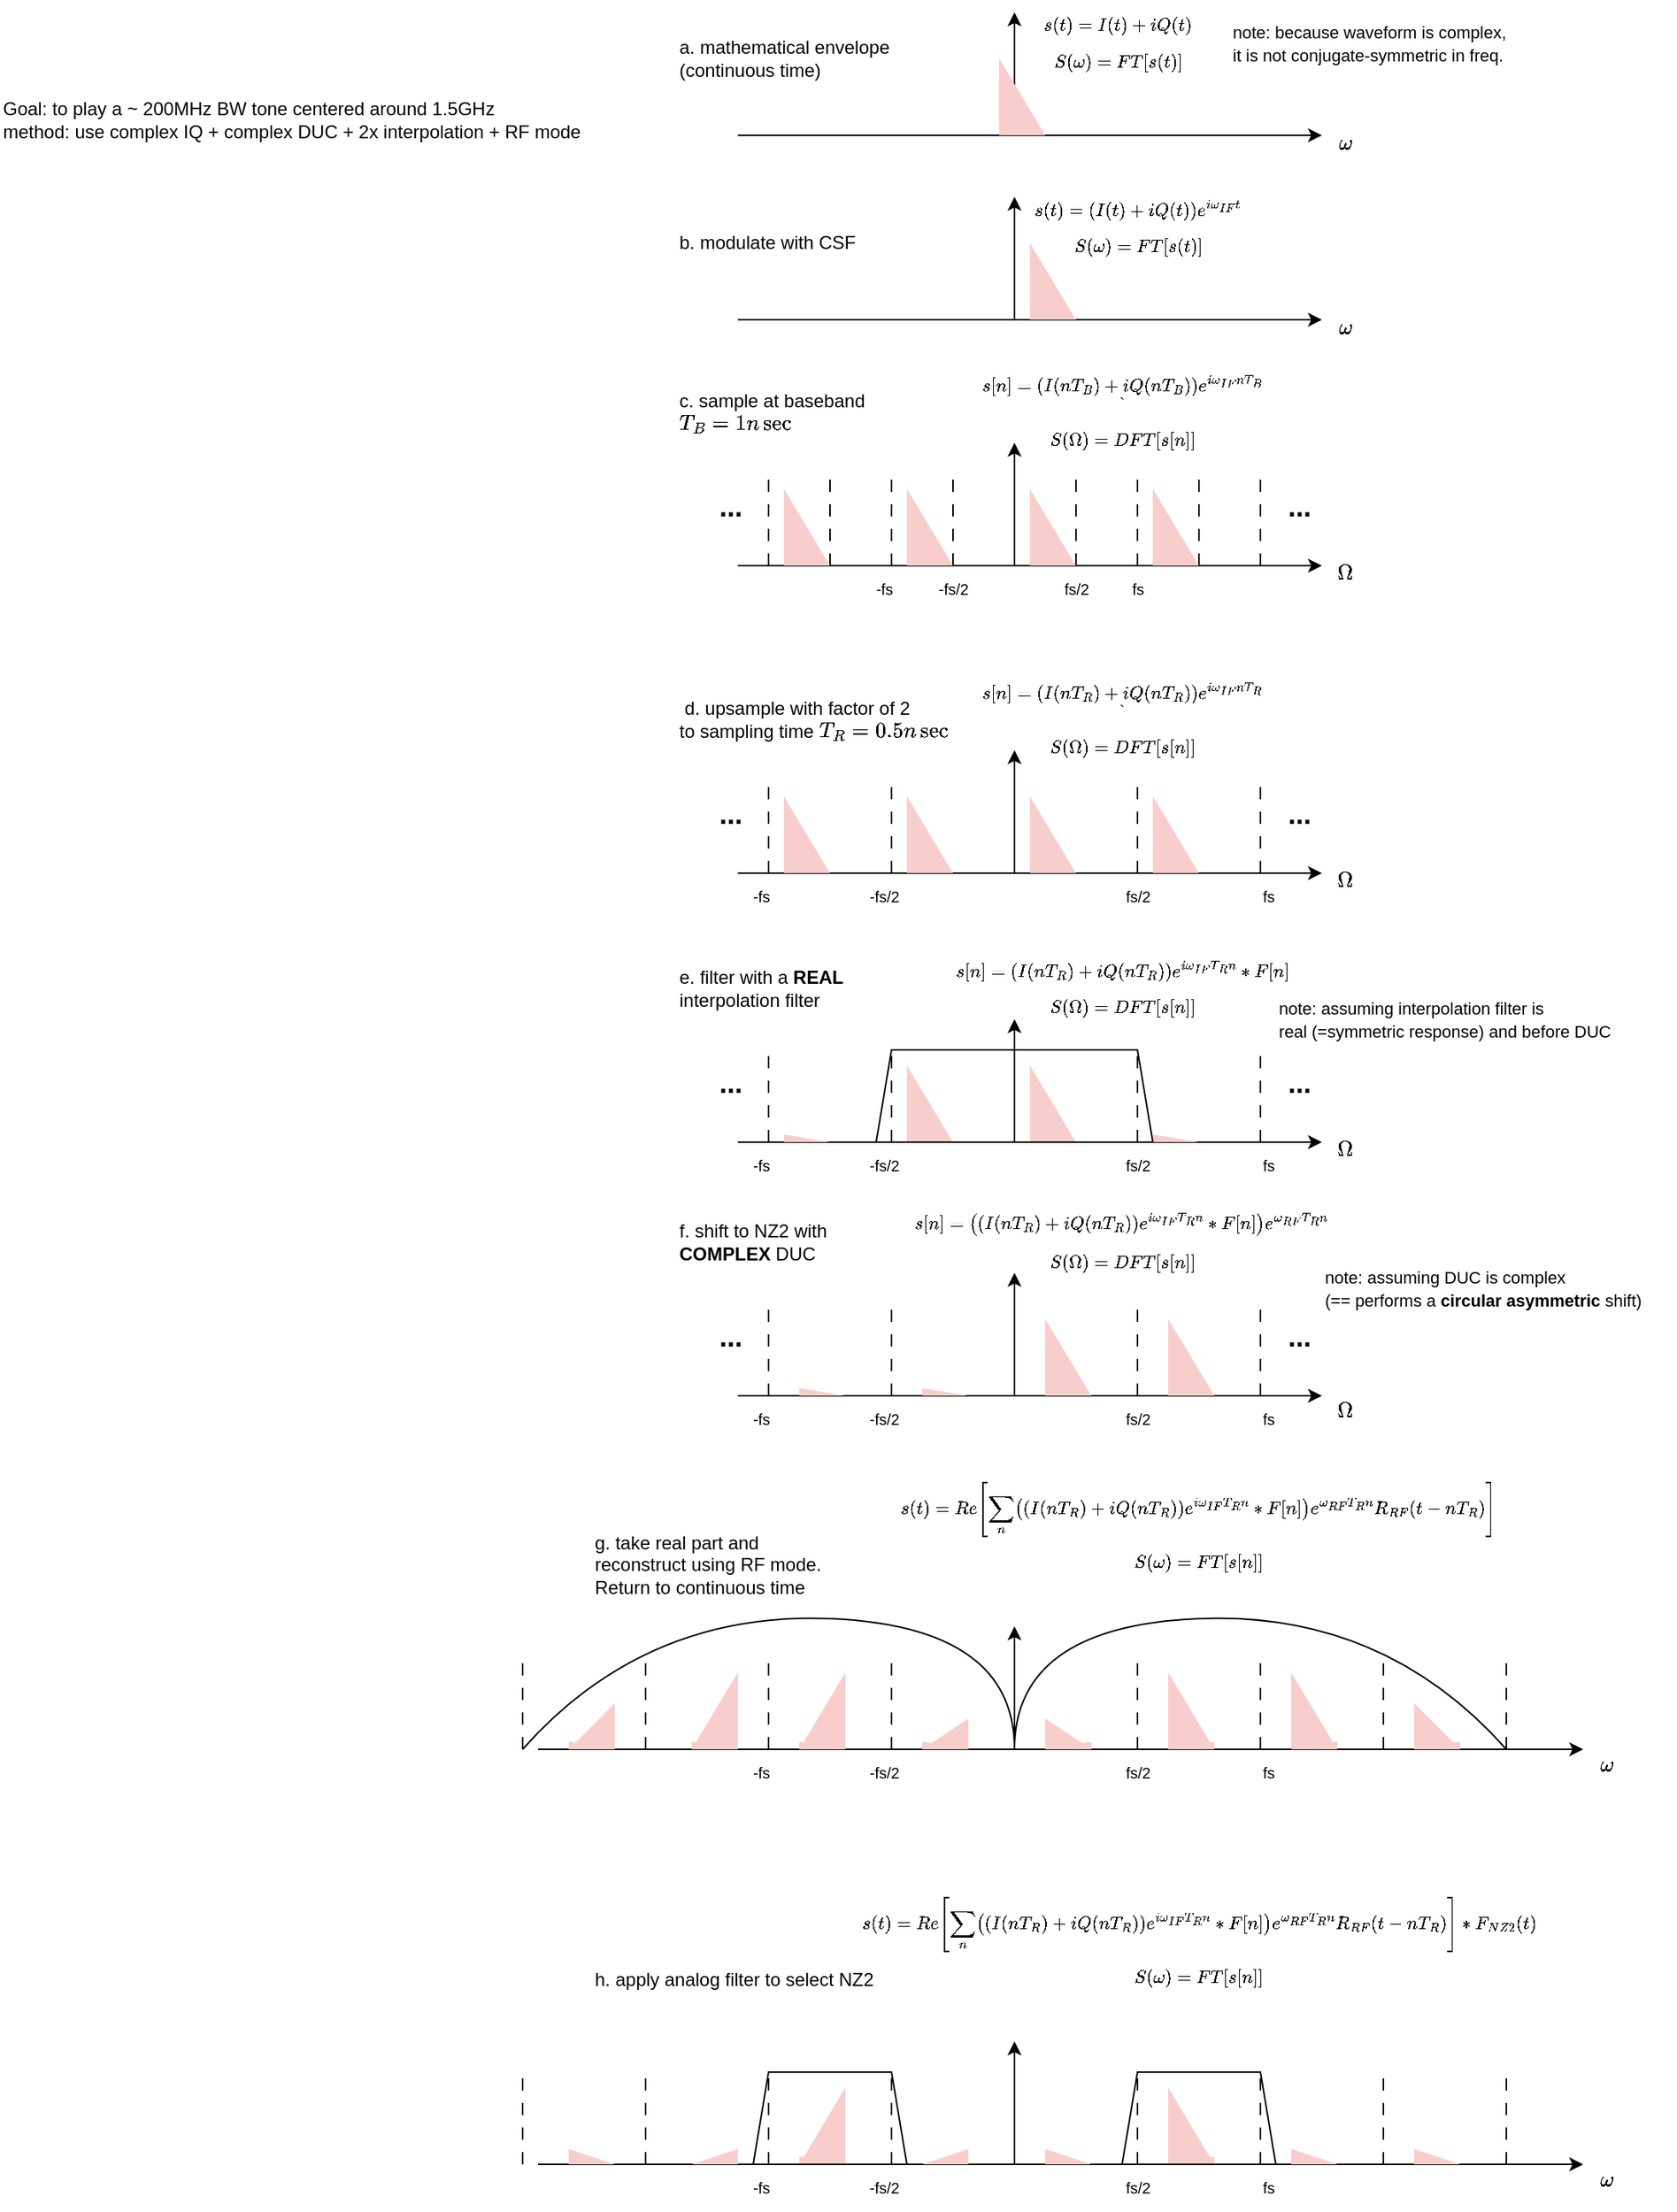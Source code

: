 <mxfile version="24.0.7" type="github">
  <diagram name="Page-1" id="3EDu0ph7gnK6FWtlWWhK">
    <mxGraphModel dx="2868" dy="1294" grid="1" gridSize="10" guides="1" tooltips="1" connect="1" arrows="1" fold="1" page="1" pageScale="1" pageWidth="1169" pageHeight="1654" math="1" shadow="0">
      <root>
        <mxCell id="0" />
        <mxCell id="1" parent="0" />
        <mxCell id="BkP3ZMJu4RFStQbcXFvb-1" value="" style="endArrow=classic;html=1;rounded=0;" edge="1" parent="1">
          <mxGeometry width="50" height="50" relative="1" as="geometry">
            <mxPoint x="710" y="370" as="sourcePoint" />
            <mxPoint x="710" y="290" as="targetPoint" />
          </mxGeometry>
        </mxCell>
        <mxCell id="BkP3ZMJu4RFStQbcXFvb-2" value="" style="endArrow=classic;html=1;rounded=0;" edge="1" parent="1">
          <mxGeometry width="50" height="50" relative="1" as="geometry">
            <mxPoint x="530" y="370" as="sourcePoint" />
            <mxPoint x="910" y="370" as="targetPoint" />
          </mxGeometry>
        </mxCell>
        <mxCell id="BkP3ZMJu4RFStQbcXFvb-3" value="" style="endArrow=none;html=1;rounded=0;dashed=1;dashPattern=8 8;" edge="1" parent="1">
          <mxGeometry width="50" height="50" relative="1" as="geometry">
            <mxPoint x="750" y="370" as="sourcePoint" />
            <mxPoint x="750" y="310" as="targetPoint" />
          </mxGeometry>
        </mxCell>
        <mxCell id="BkP3ZMJu4RFStQbcXFvb-4" value="" style="endArrow=none;html=1;rounded=0;dashed=1;dashPattern=8 8;" edge="1" parent="1">
          <mxGeometry width="50" height="50" relative="1" as="geometry">
            <mxPoint x="790" y="370" as="sourcePoint" />
            <mxPoint x="790" y="310" as="targetPoint" />
          </mxGeometry>
        </mxCell>
        <mxCell id="BkP3ZMJu4RFStQbcXFvb-5" value="" style="endArrow=none;html=1;rounded=0;dashed=1;dashPattern=8 8;" edge="1" parent="1">
          <mxGeometry width="50" height="50" relative="1" as="geometry">
            <mxPoint x="830" y="370" as="sourcePoint" />
            <mxPoint x="830" y="310" as="targetPoint" />
          </mxGeometry>
        </mxCell>
        <mxCell id="BkP3ZMJu4RFStQbcXFvb-8" value="" style="endArrow=none;html=1;rounded=0;dashed=1;dashPattern=8 8;" edge="1" parent="1">
          <mxGeometry width="50" height="50" relative="1" as="geometry">
            <mxPoint x="630" y="370" as="sourcePoint" />
            <mxPoint x="630" y="310" as="targetPoint" />
          </mxGeometry>
        </mxCell>
        <mxCell id="BkP3ZMJu4RFStQbcXFvb-9" value="" style="endArrow=none;html=1;rounded=0;dashed=1;dashPattern=8 8;" edge="1" parent="1">
          <mxGeometry width="50" height="50" relative="1" as="geometry">
            <mxPoint x="670" y="370" as="sourcePoint" />
            <mxPoint x="670" y="310" as="targetPoint" />
          </mxGeometry>
        </mxCell>
        <mxCell id="BkP3ZMJu4RFStQbcXFvb-14" value="" style="verticalLabelPosition=bottom;verticalAlign=top;html=1;shape=mxgraph.basic.orthogonal_triangle;fillColor=#f8cecc;strokeColor=none;" vertex="1" parent="1">
          <mxGeometry x="720" y="320" width="30" height="50" as="geometry" />
        </mxCell>
        <mxCell id="BkP3ZMJu4RFStQbcXFvb-16" value="&lt;font style=&quot;font-size: 10px;&quot;&gt;fs/2&lt;/font&gt;" style="text;html=1;align=center;verticalAlign=middle;resizable=0;points=[];autosize=1;strokeColor=none;fillColor=none;" vertex="1" parent="1">
          <mxGeometry x="730" y="370" width="40" height="30" as="geometry" />
        </mxCell>
        <mxCell id="BkP3ZMJu4RFStQbcXFvb-17" value="&lt;font style=&quot;font-size: 10px;&quot;&gt;fs&lt;/font&gt;" style="text;html=1;align=center;verticalAlign=middle;resizable=0;points=[];autosize=1;strokeColor=none;fillColor=none;" vertex="1" parent="1">
          <mxGeometry x="775" y="370" width="30" height="30" as="geometry" />
        </mxCell>
        <mxCell id="BkP3ZMJu4RFStQbcXFvb-18" value="&lt;font style=&quot;font-size: 10px;&quot;&gt;-fs/2&lt;/font&gt;" style="text;html=1;align=center;verticalAlign=middle;resizable=0;points=[];autosize=1;strokeColor=none;fillColor=none;" vertex="1" parent="1">
          <mxGeometry x="650" y="370" width="40" height="30" as="geometry" />
        </mxCell>
        <mxCell id="BkP3ZMJu4RFStQbcXFvb-19" value="&lt;font style=&quot;font-size: 10px;&quot;&gt;-fs&lt;/font&gt;" style="text;html=1;align=center;verticalAlign=middle;resizable=0;points=[];autosize=1;strokeColor=none;fillColor=none;" vertex="1" parent="1">
          <mxGeometry x="610" y="370" width="30" height="30" as="geometry" />
        </mxCell>
        <mxCell id="BkP3ZMJu4RFStQbcXFvb-20" value="`s(t)=I(t)+iQ(t)`&lt;div&gt;&lt;br&gt;&lt;/div&gt;&lt;div&gt;`S(\omega)=FT[s(t)]`&lt;/div&gt;" style="text;html=1;align=center;verticalAlign=middle;whiteSpace=wrap;rounded=0;fontSize=10;" vertex="1" parent="1">
          <mxGeometry x="730" y="20" width="95" height="20" as="geometry" />
        </mxCell>
        <mxCell id="BkP3ZMJu4RFStQbcXFvb-21" value="`s[n]=(I(nT_{B})+iQ(nT_{B}))e^{i\omega_{IF}nT_{B}}``&lt;div&gt;&lt;br&gt;&lt;div&gt;`S(\Omega)=DFT[s[n]]`&lt;/div&gt;&lt;/div&gt;" style="text;html=1;align=center;verticalAlign=middle;whiteSpace=wrap;rounded=0;fontSize=10;" vertex="1" parent="1">
          <mxGeometry x="720" y="260" width="120" height="20" as="geometry" />
        </mxCell>
        <mxCell id="BkP3ZMJu4RFStQbcXFvb-22" value="" style="endArrow=classic;html=1;rounded=0;" edge="1" parent="1">
          <mxGeometry width="50" height="50" relative="1" as="geometry">
            <mxPoint x="710" y="90" as="sourcePoint" />
            <mxPoint x="710" y="10" as="targetPoint" />
          </mxGeometry>
        </mxCell>
        <mxCell id="BkP3ZMJu4RFStQbcXFvb-23" value="" style="endArrow=classic;html=1;rounded=0;" edge="1" parent="1">
          <mxGeometry width="50" height="50" relative="1" as="geometry">
            <mxPoint x="530" y="90" as="sourcePoint" />
            <mxPoint x="910" y="90" as="targetPoint" />
          </mxGeometry>
        </mxCell>
        <mxCell id="BkP3ZMJu4RFStQbcXFvb-31" value="" style="endArrow=none;html=1;rounded=0;dashed=1;dashPattern=8 8;" edge="1" source="BkP3ZMJu4RFStQbcXFvb-33" parent="1">
          <mxGeometry width="50" height="50" relative="1" as="geometry">
            <mxPoint x="710" y="90" as="sourcePoint" />
            <mxPoint x="710" y="80" as="targetPoint" />
          </mxGeometry>
        </mxCell>
        <mxCell id="BkP3ZMJu4RFStQbcXFvb-32" value="" style="endArrow=none;html=1;rounded=0;dashed=1;dashPattern=8 8;" edge="1" target="BkP3ZMJu4RFStQbcXFvb-33" parent="1">
          <mxGeometry width="50" height="50" relative="1" as="geometry">
            <mxPoint x="710" y="90" as="sourcePoint" />
            <mxPoint x="710" y="80" as="targetPoint" />
          </mxGeometry>
        </mxCell>
        <mxCell id="BkP3ZMJu4RFStQbcXFvb-33" value="" style="verticalLabelPosition=bottom;verticalAlign=top;html=1;shape=mxgraph.basic.orthogonal_triangle;fillColor=#f8cecc;strokeColor=none;" vertex="1" parent="1">
          <mxGeometry x="700" y="40" width="30" height="50" as="geometry" />
        </mxCell>
        <mxCell id="BkP3ZMJu4RFStQbcXFvb-38" value="a. mathematical envelope&lt;br&gt;(continuous time)" style="text;html=1;align=left;verticalAlign=middle;resizable=0;points=[];autosize=1;strokeColor=none;fillColor=none;" vertex="1" parent="1">
          <mxGeometry x="490" y="20" width="160" height="40" as="geometry" />
        </mxCell>
        <mxCell id="BkP3ZMJu4RFStQbcXFvb-39" value="`\omega`" style="text;html=1;align=center;verticalAlign=middle;resizable=0;points=[];autosize=1;strokeColor=none;fillColor=none;" vertex="1" parent="1">
          <mxGeometry x="890" y="80" width="70" height="30" as="geometry" />
        </mxCell>
        <mxCell id="BkP3ZMJu4RFStQbcXFvb-41" value="c. sample at baseband&lt;div&gt;`T_{B}=1nsec`&lt;/div&gt;" style="text;html=1;align=left;verticalAlign=middle;resizable=0;points=[];autosize=1;strokeColor=none;fillColor=none;" vertex="1" parent="1">
          <mxGeometry x="490" y="250" width="140" height="40" as="geometry" />
        </mxCell>
        <mxCell id="BkP3ZMJu4RFStQbcXFvb-42" value="" style="verticalLabelPosition=bottom;verticalAlign=top;html=1;shape=mxgraph.basic.orthogonal_triangle;fillColor=#f8cecc;strokeColor=none;" vertex="1" parent="1">
          <mxGeometry x="800" y="320" width="30" height="50" as="geometry" />
        </mxCell>
        <mxCell id="BkP3ZMJu4RFStQbcXFvb-43" value="" style="verticalLabelPosition=bottom;verticalAlign=top;html=1;shape=mxgraph.basic.orthogonal_triangle;fillColor=#f8cecc;strokeColor=none;" vertex="1" parent="1">
          <mxGeometry x="640" y="320" width="30" height="50" as="geometry" />
        </mxCell>
        <mxCell id="BkP3ZMJu4RFStQbcXFvb-45" value="..." style="text;html=1;align=center;verticalAlign=top;resizable=0;points=[];autosize=1;strokeColor=none;fillColor=none;fontSize=18;fontStyle=1" vertex="1" parent="1">
          <mxGeometry x="875" y="315" width="40" height="40" as="geometry" />
        </mxCell>
        <mxCell id="BkP3ZMJu4RFStQbcXFvb-46" value="..." style="text;html=1;align=center;verticalAlign=top;resizable=0;points=[];autosize=1;strokeColor=none;fillColor=none;fontSize=18;fontStyle=1" vertex="1" parent="1">
          <mxGeometry x="505" y="315" width="40" height="40" as="geometry" />
        </mxCell>
        <mxCell id="BkP3ZMJu4RFStQbcXFvb-47" value="" style="endArrow=none;html=1;rounded=0;dashed=1;dashPattern=8 8;" edge="1" parent="1">
          <mxGeometry width="50" height="50" relative="1" as="geometry">
            <mxPoint x="590" y="370" as="sourcePoint" />
            <mxPoint x="590" y="310" as="targetPoint" />
          </mxGeometry>
        </mxCell>
        <mxCell id="BkP3ZMJu4RFStQbcXFvb-48" value="`s(t)=(I(t)+iQ(t))e^{i\omega_{IF}t}`&lt;div&gt;&lt;br&gt;&lt;/div&gt;&lt;div&gt;`S(\omega)=FT[s(t)]`&lt;/div&gt;" style="text;html=1;align=center;verticalAlign=middle;whiteSpace=wrap;rounded=0;fontSize=10;" vertex="1" parent="1">
          <mxGeometry x="742.5" y="140" width="95" height="20" as="geometry" />
        </mxCell>
        <mxCell id="BkP3ZMJu4RFStQbcXFvb-49" value="" style="endArrow=classic;html=1;rounded=0;" edge="1" parent="1">
          <mxGeometry width="50" height="50" relative="1" as="geometry">
            <mxPoint x="710" y="210" as="sourcePoint" />
            <mxPoint x="710" y="130" as="targetPoint" />
          </mxGeometry>
        </mxCell>
        <mxCell id="BkP3ZMJu4RFStQbcXFvb-50" value="" style="endArrow=classic;html=1;rounded=0;" edge="1" parent="1">
          <mxGeometry width="50" height="50" relative="1" as="geometry">
            <mxPoint x="530" y="210" as="sourcePoint" />
            <mxPoint x="910" y="210" as="targetPoint" />
          </mxGeometry>
        </mxCell>
        <mxCell id="BkP3ZMJu4RFStQbcXFvb-53" value="" style="verticalLabelPosition=bottom;verticalAlign=top;html=1;shape=mxgraph.basic.orthogonal_triangle;fillColor=#f8cecc;strokeColor=none;" vertex="1" parent="1">
          <mxGeometry x="720" y="160" width="30" height="50" as="geometry" />
        </mxCell>
        <mxCell id="BkP3ZMJu4RFStQbcXFvb-54" value="b. modulate with CSF" style="text;html=1;align=left;verticalAlign=middle;resizable=0;points=[];autosize=1;strokeColor=none;fillColor=none;" vertex="1" parent="1">
          <mxGeometry x="490" y="145" width="140" height="30" as="geometry" />
        </mxCell>
        <mxCell id="BkP3ZMJu4RFStQbcXFvb-55" value="`\omega`" style="text;html=1;align=center;verticalAlign=middle;resizable=0;points=[];autosize=1;strokeColor=none;fillColor=none;" vertex="1" parent="1">
          <mxGeometry x="890" y="200" width="70" height="30" as="geometry" />
        </mxCell>
        <mxCell id="BkP3ZMJu4RFStQbcXFvb-75" value="" style="endArrow=none;html=1;rounded=0;dashed=1;dashPattern=8 8;" edge="1" parent="1">
          <mxGeometry width="50" height="50" relative="1" as="geometry">
            <mxPoint x="870" y="370" as="sourcePoint" />
            <mxPoint x="870" y="310" as="targetPoint" />
          </mxGeometry>
        </mxCell>
        <mxCell id="BkP3ZMJu4RFStQbcXFvb-76" value="" style="endArrow=none;html=1;rounded=0;dashed=1;dashPattern=8 8;" edge="1" parent="1">
          <mxGeometry width="50" height="50" relative="1" as="geometry">
            <mxPoint x="550" y="370" as="sourcePoint" />
            <mxPoint x="550" y="310" as="targetPoint" />
          </mxGeometry>
        </mxCell>
        <mxCell id="BkP3ZMJu4RFStQbcXFvb-77" value="" style="verticalLabelPosition=bottom;verticalAlign=top;html=1;shape=mxgraph.basic.orthogonal_triangle;fillColor=#f8cecc;strokeColor=none;" vertex="1" parent="1">
          <mxGeometry x="560" y="320" width="30" height="50" as="geometry" />
        </mxCell>
        <mxCell id="BkP3ZMJu4RFStQbcXFvb-78" value="" style="endArrow=classic;html=1;rounded=0;" edge="1" parent="1">
          <mxGeometry width="50" height="50" relative="1" as="geometry">
            <mxPoint x="710" y="570" as="sourcePoint" />
            <mxPoint x="710" y="490" as="targetPoint" />
          </mxGeometry>
        </mxCell>
        <mxCell id="BkP3ZMJu4RFStQbcXFvb-79" value="" style="endArrow=classic;html=1;rounded=0;" edge="1" parent="1">
          <mxGeometry width="50" height="50" relative="1" as="geometry">
            <mxPoint x="530" y="570" as="sourcePoint" />
            <mxPoint x="910" y="570" as="targetPoint" />
          </mxGeometry>
        </mxCell>
        <mxCell id="BkP3ZMJu4RFStQbcXFvb-81" value="" style="endArrow=none;html=1;rounded=0;dashed=1;dashPattern=8 8;" edge="1" parent="1">
          <mxGeometry width="50" height="50" relative="1" as="geometry">
            <mxPoint x="790" y="570" as="sourcePoint" />
            <mxPoint x="790" y="510" as="targetPoint" />
          </mxGeometry>
        </mxCell>
        <mxCell id="BkP3ZMJu4RFStQbcXFvb-83" value="" style="endArrow=none;html=1;rounded=0;dashed=1;dashPattern=8 8;" edge="1" parent="1">
          <mxGeometry width="50" height="50" relative="1" as="geometry">
            <mxPoint x="630" y="570" as="sourcePoint" />
            <mxPoint x="630" y="510" as="targetPoint" />
          </mxGeometry>
        </mxCell>
        <mxCell id="BkP3ZMJu4RFStQbcXFvb-85" value="" style="verticalLabelPosition=bottom;verticalAlign=top;html=1;shape=mxgraph.basic.orthogonal_triangle;fillColor=#f8cecc;strokeColor=none;" vertex="1" parent="1">
          <mxGeometry x="720" y="520" width="30" height="50" as="geometry" />
        </mxCell>
        <mxCell id="BkP3ZMJu4RFStQbcXFvb-86" value="&lt;font style=&quot;font-size: 10px;&quot;&gt;fs/2&lt;/font&gt;" style="text;html=1;align=center;verticalAlign=middle;resizable=0;points=[];autosize=1;strokeColor=none;fillColor=none;" vertex="1" parent="1">
          <mxGeometry x="770" y="570" width="40" height="30" as="geometry" />
        </mxCell>
        <mxCell id="BkP3ZMJu4RFStQbcXFvb-87" value="&lt;font style=&quot;font-size: 10px;&quot;&gt;fs&lt;/font&gt;" style="text;html=1;align=center;verticalAlign=middle;resizable=0;points=[];autosize=1;strokeColor=none;fillColor=none;" vertex="1" parent="1">
          <mxGeometry x="860" y="570" width="30" height="30" as="geometry" />
        </mxCell>
        <mxCell id="BkP3ZMJu4RFStQbcXFvb-88" value="&lt;font style=&quot;font-size: 10px;&quot;&gt;-fs/2&lt;/font&gt;" style="text;html=1;align=center;verticalAlign=middle;resizable=0;points=[];autosize=1;strokeColor=none;fillColor=none;" vertex="1" parent="1">
          <mxGeometry x="605" y="570" width="40" height="30" as="geometry" />
        </mxCell>
        <mxCell id="BkP3ZMJu4RFStQbcXFvb-89" value="&lt;font style=&quot;font-size: 10px;&quot;&gt;-fs&lt;/font&gt;" style="text;html=1;align=center;verticalAlign=middle;resizable=0;points=[];autosize=1;strokeColor=none;fillColor=none;" vertex="1" parent="1">
          <mxGeometry x="530" y="570" width="30" height="30" as="geometry" />
        </mxCell>
        <mxCell id="BkP3ZMJu4RFStQbcXFvb-90" value="`s[n]=(I(nT_{R})+iQ(nT_{R}))e^{i\omega_{IF}nT_{R}}``&lt;div&gt;&lt;br&gt;&lt;div&gt;`S(\Omega)=DFT[s[n]]`&lt;/div&gt;&lt;/div&gt;" style="text;html=1;align=center;verticalAlign=middle;whiteSpace=wrap;rounded=0;fontSize=10;" vertex="1" parent="1">
          <mxGeometry x="720" y="460" width="120" height="20" as="geometry" />
        </mxCell>
        <mxCell id="BkP3ZMJu4RFStQbcXFvb-91" value="&lt;div&gt;&amp;nbsp;d. upsample with factor of 2&lt;/div&gt;&lt;div&gt;to sampling time `T_R=0.5nsec`&lt;/div&gt;" style="text;html=1;align=left;verticalAlign=middle;resizable=0;points=[];autosize=1;strokeColor=none;fillColor=none;" vertex="1" parent="1">
          <mxGeometry x="490" y="450" width="190" height="40" as="geometry" />
        </mxCell>
        <mxCell id="BkP3ZMJu4RFStQbcXFvb-92" value="" style="verticalLabelPosition=bottom;verticalAlign=top;html=1;shape=mxgraph.basic.orthogonal_triangle;fillColor=#f8cecc;strokeColor=none;" vertex="1" parent="1">
          <mxGeometry x="800" y="520" width="30" height="50" as="geometry" />
        </mxCell>
        <mxCell id="BkP3ZMJu4RFStQbcXFvb-93" value="" style="verticalLabelPosition=bottom;verticalAlign=top;html=1;shape=mxgraph.basic.orthogonal_triangle;fillColor=#f8cecc;strokeColor=none;" vertex="1" parent="1">
          <mxGeometry x="640" y="520" width="30" height="50" as="geometry" />
        </mxCell>
        <mxCell id="BkP3ZMJu4RFStQbcXFvb-94" value="..." style="text;html=1;align=center;verticalAlign=top;resizable=0;points=[];autosize=1;strokeColor=none;fillColor=none;fontSize=18;fontStyle=1" vertex="1" parent="1">
          <mxGeometry x="875" y="515" width="40" height="40" as="geometry" />
        </mxCell>
        <mxCell id="BkP3ZMJu4RFStQbcXFvb-95" value="..." style="text;html=1;align=center;verticalAlign=top;resizable=0;points=[];autosize=1;strokeColor=none;fillColor=none;fontSize=18;fontStyle=1" vertex="1" parent="1">
          <mxGeometry x="505" y="515" width="40" height="40" as="geometry" />
        </mxCell>
        <mxCell id="BkP3ZMJu4RFStQbcXFvb-97" value="" style="endArrow=none;html=1;rounded=0;dashed=1;dashPattern=8 8;" edge="1" parent="1">
          <mxGeometry width="50" height="50" relative="1" as="geometry">
            <mxPoint x="870" y="570" as="sourcePoint" />
            <mxPoint x="870" y="510" as="targetPoint" />
          </mxGeometry>
        </mxCell>
        <mxCell id="BkP3ZMJu4RFStQbcXFvb-98" value="" style="endArrow=none;html=1;rounded=0;dashed=1;dashPattern=8 8;" edge="1" parent="1">
          <mxGeometry width="50" height="50" relative="1" as="geometry">
            <mxPoint x="550" y="570" as="sourcePoint" />
            <mxPoint x="550" y="510" as="targetPoint" />
          </mxGeometry>
        </mxCell>
        <mxCell id="BkP3ZMJu4RFStQbcXFvb-99" value="" style="verticalLabelPosition=bottom;verticalAlign=top;html=1;shape=mxgraph.basic.orthogonal_triangle;fillColor=#f8cecc;strokeColor=none;" vertex="1" parent="1">
          <mxGeometry x="560" y="520" width="30" height="50" as="geometry" />
        </mxCell>
        <mxCell id="BkP3ZMJu4RFStQbcXFvb-100" value="&lt;font style=&quot;font-size: 11px;&quot;&gt;note: because waveform is complex,&lt;/font&gt;&lt;div&gt;&lt;font style=&quot;font-size: 11px;&quot;&gt;it is not conjugate-symmetric in freq.&lt;br&gt;&lt;/font&gt;&lt;/div&gt;" style="text;html=1;align=left;verticalAlign=middle;resizable=0;points=[];autosize=1;strokeColor=none;fillColor=none;" vertex="1" parent="1">
          <mxGeometry x="850" y="10" width="200" height="40" as="geometry" />
        </mxCell>
        <mxCell id="BkP3ZMJu4RFStQbcXFvb-101" value="`\Omega`" style="text;html=1;align=center;verticalAlign=middle;resizable=0;points=[];autosize=1;strokeColor=none;fillColor=none;" vertex="1" parent="1">
          <mxGeometry x="890" y="360" width="70" height="30" as="geometry" />
        </mxCell>
        <mxCell id="BkP3ZMJu4RFStQbcXFvb-102" value="`\Omega`" style="text;html=1;align=center;verticalAlign=middle;resizable=0;points=[];autosize=1;strokeColor=none;fillColor=none;" vertex="1" parent="1">
          <mxGeometry x="890" y="560" width="70" height="30" as="geometry" />
        </mxCell>
        <mxCell id="BkP3ZMJu4RFStQbcXFvb-103" value="" style="endArrow=classic;html=1;rounded=0;" edge="1" parent="1">
          <mxGeometry width="50" height="50" relative="1" as="geometry">
            <mxPoint x="710" y="745" as="sourcePoint" />
            <mxPoint x="710" y="665" as="targetPoint" />
          </mxGeometry>
        </mxCell>
        <mxCell id="BkP3ZMJu4RFStQbcXFvb-104" value="" style="endArrow=classic;html=1;rounded=0;" edge="1" parent="1">
          <mxGeometry width="50" height="50" relative="1" as="geometry">
            <mxPoint x="530" y="745" as="sourcePoint" />
            <mxPoint x="910" y="745" as="targetPoint" />
          </mxGeometry>
        </mxCell>
        <mxCell id="BkP3ZMJu4RFStQbcXFvb-105" value="" style="endArrow=none;html=1;rounded=0;dashed=1;dashPattern=8 8;" edge="1" parent="1">
          <mxGeometry width="50" height="50" relative="1" as="geometry">
            <mxPoint x="790" y="745" as="sourcePoint" />
            <mxPoint x="790" y="685" as="targetPoint" />
          </mxGeometry>
        </mxCell>
        <mxCell id="BkP3ZMJu4RFStQbcXFvb-106" value="" style="endArrow=none;html=1;rounded=0;dashed=1;dashPattern=8 8;" edge="1" parent="1">
          <mxGeometry width="50" height="50" relative="1" as="geometry">
            <mxPoint x="630" y="745" as="sourcePoint" />
            <mxPoint x="630" y="685" as="targetPoint" />
          </mxGeometry>
        </mxCell>
        <mxCell id="BkP3ZMJu4RFStQbcXFvb-107" value="" style="verticalLabelPosition=bottom;verticalAlign=top;html=1;shape=mxgraph.basic.orthogonal_triangle;fillColor=#f8cecc;strokeColor=none;" vertex="1" parent="1">
          <mxGeometry x="720" y="695" width="30" height="50" as="geometry" />
        </mxCell>
        <mxCell id="BkP3ZMJu4RFStQbcXFvb-108" value="&lt;font style=&quot;font-size: 10px;&quot;&gt;fs/2&lt;/font&gt;" style="text;html=1;align=center;verticalAlign=middle;resizable=0;points=[];autosize=1;strokeColor=none;fillColor=none;" vertex="1" parent="1">
          <mxGeometry x="770" y="745" width="40" height="30" as="geometry" />
        </mxCell>
        <mxCell id="BkP3ZMJu4RFStQbcXFvb-109" value="&lt;font style=&quot;font-size: 10px;&quot;&gt;fs&lt;/font&gt;" style="text;html=1;align=center;verticalAlign=middle;resizable=0;points=[];autosize=1;strokeColor=none;fillColor=none;" vertex="1" parent="1">
          <mxGeometry x="860" y="745" width="30" height="30" as="geometry" />
        </mxCell>
        <mxCell id="BkP3ZMJu4RFStQbcXFvb-110" value="&lt;font style=&quot;font-size: 10px;&quot;&gt;-fs/2&lt;/font&gt;" style="text;html=1;align=center;verticalAlign=middle;resizable=0;points=[];autosize=1;strokeColor=none;fillColor=none;" vertex="1" parent="1">
          <mxGeometry x="605" y="745" width="40" height="30" as="geometry" />
        </mxCell>
        <mxCell id="BkP3ZMJu4RFStQbcXFvb-111" value="&lt;font style=&quot;font-size: 10px;&quot;&gt;-fs&lt;/font&gt;" style="text;html=1;align=center;verticalAlign=middle;resizable=0;points=[];autosize=1;strokeColor=none;fillColor=none;" vertex="1" parent="1">
          <mxGeometry x="530" y="745" width="30" height="30" as="geometry" />
        </mxCell>
        <mxCell id="BkP3ZMJu4RFStQbcXFvb-112" value="`s[n]=(I(nT_{R})+iQ(nT_{R}))e^{i\omega_{IF}T_{R}n}\ast F[n]`&lt;div&gt;&lt;br&gt;&lt;div&gt;`S(\Omega)=DFT[s[n]]`&lt;/div&gt;&lt;/div&gt;" style="text;html=1;align=center;verticalAlign=middle;whiteSpace=wrap;rounded=0;fontSize=10;" vertex="1" parent="1">
          <mxGeometry x="720" y="635" width="120" height="20" as="geometry" />
        </mxCell>
        <mxCell id="BkP3ZMJu4RFStQbcXFvb-113" value="&lt;div&gt;e. filter with a &lt;b&gt;REAL&lt;/b&gt;&lt;/div&gt;&lt;div&gt;interpolation filter&lt;/div&gt;" style="text;html=1;align=left;verticalAlign=middle;resizable=0;points=[];autosize=1;strokeColor=none;fillColor=none;" vertex="1" parent="1">
          <mxGeometry x="490" y="625" width="130" height="40" as="geometry" />
        </mxCell>
        <mxCell id="BkP3ZMJu4RFStQbcXFvb-114" value="" style="verticalLabelPosition=bottom;verticalAlign=top;html=1;shape=mxgraph.basic.orthogonal_triangle;fillColor=#f8cecc;strokeColor=none;" vertex="1" parent="1">
          <mxGeometry x="800" y="740" width="30" height="5" as="geometry" />
        </mxCell>
        <mxCell id="BkP3ZMJu4RFStQbcXFvb-115" value="" style="verticalLabelPosition=bottom;verticalAlign=top;html=1;shape=mxgraph.basic.orthogonal_triangle;fillColor=#f8cecc;strokeColor=none;" vertex="1" parent="1">
          <mxGeometry x="640" y="695" width="30" height="50" as="geometry" />
        </mxCell>
        <mxCell id="BkP3ZMJu4RFStQbcXFvb-116" value="..." style="text;html=1;align=center;verticalAlign=top;resizable=0;points=[];autosize=1;strokeColor=none;fillColor=none;fontSize=18;fontStyle=1" vertex="1" parent="1">
          <mxGeometry x="875" y="690" width="40" height="40" as="geometry" />
        </mxCell>
        <mxCell id="BkP3ZMJu4RFStQbcXFvb-117" value="..." style="text;html=1;align=center;verticalAlign=top;resizable=0;points=[];autosize=1;strokeColor=none;fillColor=none;fontSize=18;fontStyle=1" vertex="1" parent="1">
          <mxGeometry x="505" y="690" width="40" height="40" as="geometry" />
        </mxCell>
        <mxCell id="BkP3ZMJu4RFStQbcXFvb-118" value="" style="endArrow=none;html=1;rounded=0;dashed=1;dashPattern=8 8;" edge="1" parent="1">
          <mxGeometry width="50" height="50" relative="1" as="geometry">
            <mxPoint x="870" y="745" as="sourcePoint" />
            <mxPoint x="870" y="685" as="targetPoint" />
          </mxGeometry>
        </mxCell>
        <mxCell id="BkP3ZMJu4RFStQbcXFvb-119" value="" style="endArrow=none;html=1;rounded=0;dashed=1;dashPattern=8 8;" edge="1" parent="1">
          <mxGeometry width="50" height="50" relative="1" as="geometry">
            <mxPoint x="550" y="745" as="sourcePoint" />
            <mxPoint x="550" y="685" as="targetPoint" />
          </mxGeometry>
        </mxCell>
        <mxCell id="BkP3ZMJu4RFStQbcXFvb-120" value="" style="verticalLabelPosition=bottom;verticalAlign=top;html=1;shape=mxgraph.basic.orthogonal_triangle;fillColor=#f8cecc;strokeColor=none;" vertex="1" parent="1">
          <mxGeometry x="560" y="740" width="30" height="5" as="geometry" />
        </mxCell>
        <mxCell id="BkP3ZMJu4RFStQbcXFvb-121" value="`\Omega`" style="text;html=1;align=center;verticalAlign=middle;resizable=0;points=[];autosize=1;strokeColor=none;fillColor=none;" vertex="1" parent="1">
          <mxGeometry x="890" y="735" width="70" height="30" as="geometry" />
        </mxCell>
        <mxCell id="BkP3ZMJu4RFStQbcXFvb-122" value="" style="shape=trapezoid;perimeter=trapezoidPerimeter;whiteSpace=wrap;html=1;fixedSize=1;size=10;fillColor=none;" vertex="1" parent="1">
          <mxGeometry x="620" y="685" width="180" height="60" as="geometry" />
        </mxCell>
        <mxCell id="BkP3ZMJu4RFStQbcXFvb-124" value="" style="endArrow=classic;html=1;rounded=0;" edge="1" parent="1">
          <mxGeometry width="50" height="50" relative="1" as="geometry">
            <mxPoint x="710" y="910" as="sourcePoint" />
            <mxPoint x="710" y="830" as="targetPoint" />
          </mxGeometry>
        </mxCell>
        <mxCell id="BkP3ZMJu4RFStQbcXFvb-125" value="" style="endArrow=classic;html=1;rounded=0;" edge="1" parent="1">
          <mxGeometry width="50" height="50" relative="1" as="geometry">
            <mxPoint x="530" y="910" as="sourcePoint" />
            <mxPoint x="910" y="910" as="targetPoint" />
          </mxGeometry>
        </mxCell>
        <mxCell id="BkP3ZMJu4RFStQbcXFvb-126" value="" style="endArrow=none;html=1;rounded=0;dashed=1;dashPattern=8 8;" edge="1" parent="1">
          <mxGeometry width="50" height="50" relative="1" as="geometry">
            <mxPoint x="790" y="910" as="sourcePoint" />
            <mxPoint x="790" y="850" as="targetPoint" />
          </mxGeometry>
        </mxCell>
        <mxCell id="BkP3ZMJu4RFStQbcXFvb-127" value="" style="endArrow=none;html=1;rounded=0;dashed=1;dashPattern=8 8;" edge="1" parent="1">
          <mxGeometry width="50" height="50" relative="1" as="geometry">
            <mxPoint x="630" y="910" as="sourcePoint" />
            <mxPoint x="630" y="850" as="targetPoint" />
          </mxGeometry>
        </mxCell>
        <mxCell id="BkP3ZMJu4RFStQbcXFvb-128" value="" style="verticalLabelPosition=bottom;verticalAlign=top;html=1;shape=mxgraph.basic.orthogonal_triangle;fillColor=#f8cecc;strokeColor=none;" vertex="1" parent="1">
          <mxGeometry x="810" y="860" width="30" height="50" as="geometry" />
        </mxCell>
        <mxCell id="BkP3ZMJu4RFStQbcXFvb-129" value="&lt;font style=&quot;font-size: 10px;&quot;&gt;fs/2&lt;/font&gt;" style="text;html=1;align=center;verticalAlign=middle;resizable=0;points=[];autosize=1;strokeColor=none;fillColor=none;" vertex="1" parent="1">
          <mxGeometry x="770" y="910" width="40" height="30" as="geometry" />
        </mxCell>
        <mxCell id="BkP3ZMJu4RFStQbcXFvb-130" value="&lt;font style=&quot;font-size: 10px;&quot;&gt;fs&lt;/font&gt;" style="text;html=1;align=center;verticalAlign=middle;resizable=0;points=[];autosize=1;strokeColor=none;fillColor=none;" vertex="1" parent="1">
          <mxGeometry x="860" y="910" width="30" height="30" as="geometry" />
        </mxCell>
        <mxCell id="BkP3ZMJu4RFStQbcXFvb-131" value="&lt;font style=&quot;font-size: 10px;&quot;&gt;-fs/2&lt;/font&gt;" style="text;html=1;align=center;verticalAlign=middle;resizable=0;points=[];autosize=1;strokeColor=none;fillColor=none;" vertex="1" parent="1">
          <mxGeometry x="605" y="910" width="40" height="30" as="geometry" />
        </mxCell>
        <mxCell id="BkP3ZMJu4RFStQbcXFvb-132" value="&lt;font style=&quot;font-size: 10px;&quot;&gt;-fs&lt;/font&gt;" style="text;html=1;align=center;verticalAlign=middle;resizable=0;points=[];autosize=1;strokeColor=none;fillColor=none;" vertex="1" parent="1">
          <mxGeometry x="530" y="910" width="30" height="30" as="geometry" />
        </mxCell>
        <mxCell id="BkP3ZMJu4RFStQbcXFvb-133" value="`s[n]=((I(nT_{R})+iQ(nT_{R}))e^{i\omega_{IF}T_{R}n}\ast F[n])e^{\omega_{RF} T_R n`&lt;div&gt;&lt;br&gt;&lt;div&gt;`S(\Omega)=DFT[s[n]]`&lt;/div&gt;&lt;/div&gt;" style="text;html=1;align=center;verticalAlign=middle;whiteSpace=wrap;rounded=0;fontSize=10;" vertex="1" parent="1">
          <mxGeometry x="720" y="800" width="120" height="20" as="geometry" />
        </mxCell>
        <mxCell id="BkP3ZMJu4RFStQbcXFvb-134" value="&lt;div&gt;f. shift to NZ2 with&lt;br&gt;&lt;b&gt;COMPLEX&lt;/b&gt; DUC&lt;/div&gt;" style="text;html=1;align=left;verticalAlign=middle;resizable=0;points=[];autosize=1;strokeColor=none;fillColor=none;" vertex="1" parent="1">
          <mxGeometry x="490" y="790" width="120" height="40" as="geometry" />
        </mxCell>
        <mxCell id="BkP3ZMJu4RFStQbcXFvb-135" value="" style="verticalLabelPosition=bottom;verticalAlign=top;html=1;shape=mxgraph.basic.orthogonal_triangle;fillColor=#f8cecc;strokeColor=none;" vertex="1" parent="1">
          <mxGeometry x="570" y="905" width="30" height="5" as="geometry" />
        </mxCell>
        <mxCell id="BkP3ZMJu4RFStQbcXFvb-136" value="" style="verticalLabelPosition=bottom;verticalAlign=top;html=1;shape=mxgraph.basic.orthogonal_triangle;fillColor=#f8cecc;strokeColor=none;" vertex="1" parent="1">
          <mxGeometry x="730" y="860" width="30" height="50" as="geometry" />
        </mxCell>
        <mxCell id="BkP3ZMJu4RFStQbcXFvb-137" value="..." style="text;html=1;align=center;verticalAlign=top;resizable=0;points=[];autosize=1;strokeColor=none;fillColor=none;fontSize=18;fontStyle=1" vertex="1" parent="1">
          <mxGeometry x="875" y="855" width="40" height="40" as="geometry" />
        </mxCell>
        <mxCell id="BkP3ZMJu4RFStQbcXFvb-138" value="..." style="text;html=1;align=center;verticalAlign=top;resizable=0;points=[];autosize=1;strokeColor=none;fillColor=none;fontSize=18;fontStyle=1" vertex="1" parent="1">
          <mxGeometry x="505" y="855" width="40" height="40" as="geometry" />
        </mxCell>
        <mxCell id="BkP3ZMJu4RFStQbcXFvb-139" value="" style="endArrow=none;html=1;rounded=0;dashed=1;dashPattern=8 8;" edge="1" parent="1">
          <mxGeometry width="50" height="50" relative="1" as="geometry">
            <mxPoint x="870" y="910" as="sourcePoint" />
            <mxPoint x="870" y="850" as="targetPoint" />
          </mxGeometry>
        </mxCell>
        <mxCell id="BkP3ZMJu4RFStQbcXFvb-140" value="" style="endArrow=none;html=1;rounded=0;dashed=1;dashPattern=8 8;" edge="1" parent="1">
          <mxGeometry width="50" height="50" relative="1" as="geometry">
            <mxPoint x="550" y="910" as="sourcePoint" />
            <mxPoint x="550" y="850" as="targetPoint" />
          </mxGeometry>
        </mxCell>
        <mxCell id="BkP3ZMJu4RFStQbcXFvb-141" value="" style="verticalLabelPosition=bottom;verticalAlign=top;html=1;shape=mxgraph.basic.orthogonal_triangle;fillColor=#f8cecc;strokeColor=none;" vertex="1" parent="1">
          <mxGeometry x="650" y="905" width="30" height="5" as="geometry" />
        </mxCell>
        <mxCell id="BkP3ZMJu4RFStQbcXFvb-142" value="`\Omega`" style="text;html=1;align=center;verticalAlign=middle;resizable=0;points=[];autosize=1;strokeColor=none;fillColor=none;" vertex="1" parent="1">
          <mxGeometry x="890" y="905" width="70" height="30" as="geometry" />
        </mxCell>
        <mxCell id="BkP3ZMJu4RFStQbcXFvb-145" value="&lt;font style=&quot;font-size: 11px;&quot;&gt;note: assuming interpolation filter is&lt;/font&gt;&lt;div&gt;&lt;font style=&quot;font-size: 11px;&quot;&gt;real (=symmetric response) and before DUC&lt;/font&gt;&lt;/div&gt;" style="text;html=1;align=left;verticalAlign=middle;resizable=0;points=[];autosize=1;strokeColor=none;fillColor=none;" vertex="1" parent="1">
          <mxGeometry x="880" y="645" width="240" height="40" as="geometry" />
        </mxCell>
        <mxCell id="BkP3ZMJu4RFStQbcXFvb-147" value="&lt;font style=&quot;font-size: 11px;&quot;&gt;note: assuming DUC is complex&lt;/font&gt;&lt;div&gt;&lt;font style=&quot;font-size: 11px;&quot;&gt;(== performs a &lt;b&gt;circular asymmetric&lt;/b&gt; shift)&lt;/font&gt;&lt;/div&gt;" style="text;html=1;align=left;verticalAlign=middle;resizable=0;points=[];autosize=1;strokeColor=none;fillColor=none;" vertex="1" parent="1">
          <mxGeometry x="910" y="820" width="230" height="40" as="geometry" />
        </mxCell>
        <mxCell id="BkP3ZMJu4RFStQbcXFvb-148" value="" style="endArrow=classic;html=1;rounded=0;" edge="1" parent="1">
          <mxGeometry width="50" height="50" relative="1" as="geometry">
            <mxPoint x="710" y="1140" as="sourcePoint" />
            <mxPoint x="710" y="1060" as="targetPoint" />
          </mxGeometry>
        </mxCell>
        <mxCell id="BkP3ZMJu4RFStQbcXFvb-149" value="" style="endArrow=classic;html=1;rounded=0;" edge="1" parent="1">
          <mxGeometry width="50" height="50" relative="1" as="geometry">
            <mxPoint x="400" y="1140" as="sourcePoint" />
            <mxPoint x="1080" y="1140" as="targetPoint" />
          </mxGeometry>
        </mxCell>
        <mxCell id="BkP3ZMJu4RFStQbcXFvb-150" value="" style="endArrow=none;html=1;rounded=0;dashed=1;dashPattern=8 8;" edge="1" parent="1">
          <mxGeometry width="50" height="50" relative="1" as="geometry">
            <mxPoint x="790" y="1140" as="sourcePoint" />
            <mxPoint x="790" y="1080" as="targetPoint" />
          </mxGeometry>
        </mxCell>
        <mxCell id="BkP3ZMJu4RFStQbcXFvb-151" value="" style="endArrow=none;html=1;rounded=0;dashed=1;dashPattern=8 8;" edge="1" parent="1">
          <mxGeometry width="50" height="50" relative="1" as="geometry">
            <mxPoint x="630" y="1140" as="sourcePoint" />
            <mxPoint x="630" y="1080" as="targetPoint" />
          </mxGeometry>
        </mxCell>
        <mxCell id="BkP3ZMJu4RFStQbcXFvb-153" value="&lt;font style=&quot;font-size: 10px;&quot;&gt;fs/2&lt;/font&gt;" style="text;html=1;align=center;verticalAlign=middle;resizable=0;points=[];autosize=1;strokeColor=none;fillColor=none;" vertex="1" parent="1">
          <mxGeometry x="770" y="1140" width="40" height="30" as="geometry" />
        </mxCell>
        <mxCell id="BkP3ZMJu4RFStQbcXFvb-154" value="&lt;font style=&quot;font-size: 10px;&quot;&gt;fs&lt;/font&gt;" style="text;html=1;align=center;verticalAlign=middle;resizable=0;points=[];autosize=1;strokeColor=none;fillColor=none;" vertex="1" parent="1">
          <mxGeometry x="860" y="1140" width="30" height="30" as="geometry" />
        </mxCell>
        <mxCell id="BkP3ZMJu4RFStQbcXFvb-155" value="&lt;font style=&quot;font-size: 10px;&quot;&gt;-fs/2&lt;/font&gt;" style="text;html=1;align=center;verticalAlign=middle;resizable=0;points=[];autosize=1;strokeColor=none;fillColor=none;" vertex="1" parent="1">
          <mxGeometry x="605" y="1140" width="40" height="30" as="geometry" />
        </mxCell>
        <mxCell id="BkP3ZMJu4RFStQbcXFvb-156" value="&lt;font style=&quot;font-size: 10px;&quot;&gt;-fs&lt;/font&gt;" style="text;html=1;align=center;verticalAlign=middle;resizable=0;points=[];autosize=1;strokeColor=none;fillColor=none;" vertex="1" parent="1">
          <mxGeometry x="530" y="1140" width="30" height="30" as="geometry" />
        </mxCell>
        <mxCell id="BkP3ZMJu4RFStQbcXFvb-157" value="`s(t)=Re[\sum_n((I(nT_{R})+iQ(nT_{R}))e^{i\omega_{IF}T_{R}n}\ast F[n])e^{\omega_{RF} T_R n}R_{RF}(t-nT_R)]`&lt;div&gt;&lt;br&gt;&lt;/div&gt;&lt;div&gt;&lt;div&gt;`S(\omega)=FT[s[n]]`&lt;/div&gt;&lt;/div&gt;" style="text;html=1;align=center;verticalAlign=middle;whiteSpace=wrap;rounded=0;fontSize=10;" vertex="1" parent="1">
          <mxGeometry x="650" y="950" width="360" height="90" as="geometry" />
        </mxCell>
        <mxCell id="BkP3ZMJu4RFStQbcXFvb-158" value="&lt;div&gt;g. take real part and&lt;/div&gt;&lt;div&gt;reconstruct using RF mode.&lt;/div&gt;&lt;div&gt;Return to continuous time&lt;/div&gt;" style="text;html=1;align=left;verticalAlign=middle;resizable=0;points=[];autosize=1;strokeColor=none;fillColor=none;" vertex="1" parent="1">
          <mxGeometry x="435" y="990" width="170" height="60" as="geometry" />
        </mxCell>
        <mxCell id="BkP3ZMJu4RFStQbcXFvb-163" value="" style="endArrow=none;html=1;rounded=0;dashed=1;dashPattern=8 8;" edge="1" parent="1">
          <mxGeometry width="50" height="50" relative="1" as="geometry">
            <mxPoint x="870" y="1140" as="sourcePoint" />
            <mxPoint x="870" y="1080" as="targetPoint" />
          </mxGeometry>
        </mxCell>
        <mxCell id="BkP3ZMJu4RFStQbcXFvb-164" value="" style="endArrow=none;html=1;rounded=0;dashed=1;dashPattern=8 8;" edge="1" parent="1">
          <mxGeometry width="50" height="50" relative="1" as="geometry">
            <mxPoint x="550" y="1140" as="sourcePoint" />
            <mxPoint x="550" y="1080" as="targetPoint" />
          </mxGeometry>
        </mxCell>
        <mxCell id="BkP3ZMJu4RFStQbcXFvb-152" value="" style="verticalLabelPosition=bottom;verticalAlign=top;html=1;shape=mxgraph.basic.orthogonal_triangle;fillColor=#f8cecc;strokeColor=none;" vertex="1" parent="1">
          <mxGeometry x="810" y="1090" width="30" height="50" as="geometry" />
        </mxCell>
        <mxCell id="BkP3ZMJu4RFStQbcXFvb-159" value="" style="verticalLabelPosition=bottom;verticalAlign=top;html=1;shape=mxgraph.basic.orthogonal_triangle;fillColor=#f8cecc;strokeColor=none;" vertex="1" parent="1">
          <mxGeometry x="570" y="1135" width="30" height="5" as="geometry" />
        </mxCell>
        <mxCell id="BkP3ZMJu4RFStQbcXFvb-160" value="" style="verticalLabelPosition=bottom;verticalAlign=top;html=1;shape=mxgraph.basic.orthogonal_triangle;fillColor=#f8cecc;strokeColor=none;" vertex="1" parent="1">
          <mxGeometry x="730" y="1120" width="30" height="20" as="geometry" />
        </mxCell>
        <mxCell id="BkP3ZMJu4RFStQbcXFvb-165" value="" style="verticalLabelPosition=bottom;verticalAlign=top;html=1;shape=mxgraph.basic.orthogonal_triangle;fillColor=#f8cecc;strokeColor=none;" vertex="1" parent="1">
          <mxGeometry x="650" y="1135" width="30" height="5" as="geometry" />
        </mxCell>
        <mxCell id="BkP3ZMJu4RFStQbcXFvb-170" value="" style="verticalLabelPosition=bottom;verticalAlign=top;html=1;shape=mxgraph.basic.orthogonal_triangle;fillColor=#f8cecc;strokeColor=none;flipH=1;" vertex="1" parent="1">
          <mxGeometry x="570" y="1090" width="30" height="50" as="geometry" />
        </mxCell>
        <mxCell id="BkP3ZMJu4RFStQbcXFvb-171" value="" style="verticalLabelPosition=bottom;verticalAlign=top;html=1;shape=mxgraph.basic.orthogonal_triangle;fillColor=#f8cecc;strokeColor=none;flipH=1;" vertex="1" parent="1">
          <mxGeometry x="810" y="1135" width="30" height="5" as="geometry" />
        </mxCell>
        <mxCell id="BkP3ZMJu4RFStQbcXFvb-172" value="" style="verticalLabelPosition=bottom;verticalAlign=top;html=1;shape=mxgraph.basic.orthogonal_triangle;fillColor=#f8cecc;strokeColor=none;flipH=1;" vertex="1" parent="1">
          <mxGeometry x="650" y="1120" width="30" height="20" as="geometry" />
        </mxCell>
        <mxCell id="BkP3ZMJu4RFStQbcXFvb-173" value="" style="verticalLabelPosition=bottom;verticalAlign=top;html=1;shape=mxgraph.basic.orthogonal_triangle;fillColor=#f8cecc;strokeColor=none;flipH=1;" vertex="1" parent="1">
          <mxGeometry x="730" y="1135" width="30" height="5" as="geometry" />
        </mxCell>
        <mxCell id="BkP3ZMJu4RFStQbcXFvb-174" value="" style="endArrow=none;html=1;rounded=0;dashed=1;dashPattern=8 8;" edge="1" parent="1">
          <mxGeometry width="50" height="50" relative="1" as="geometry">
            <mxPoint x="1030" y="1140" as="sourcePoint" />
            <mxPoint x="1030" y="1080" as="targetPoint" />
          </mxGeometry>
        </mxCell>
        <mxCell id="BkP3ZMJu4RFStQbcXFvb-175" value="" style="endArrow=none;html=1;rounded=0;dashed=1;dashPattern=8 8;" edge="1" parent="1">
          <mxGeometry width="50" height="50" relative="1" as="geometry">
            <mxPoint x="950" y="1140" as="sourcePoint" />
            <mxPoint x="950" y="1080" as="targetPoint" />
          </mxGeometry>
        </mxCell>
        <mxCell id="BkP3ZMJu4RFStQbcXFvb-176" value="" style="endArrow=none;html=1;rounded=0;dashed=1;dashPattern=8 8;" edge="1" parent="1">
          <mxGeometry width="50" height="50" relative="1" as="geometry">
            <mxPoint x="470" y="1140" as="sourcePoint" />
            <mxPoint x="470" y="1080" as="targetPoint" />
          </mxGeometry>
        </mxCell>
        <mxCell id="BkP3ZMJu4RFStQbcXFvb-177" value="" style="endArrow=none;html=1;rounded=0;dashed=1;dashPattern=8 8;" edge="1" parent="1">
          <mxGeometry width="50" height="50" relative="1" as="geometry">
            <mxPoint x="390" y="1140" as="sourcePoint" />
            <mxPoint x="390" y="1080" as="targetPoint" />
          </mxGeometry>
        </mxCell>
        <mxCell id="BkP3ZMJu4RFStQbcXFvb-178" value="" style="verticalLabelPosition=bottom;verticalAlign=top;html=1;shape=mxgraph.basic.orthogonal_triangle;fillColor=#f8cecc;strokeColor=none;" vertex="1" parent="1">
          <mxGeometry x="970" y="1110" width="30" height="30" as="geometry" />
        </mxCell>
        <mxCell id="BkP3ZMJu4RFStQbcXFvb-179" value="" style="verticalLabelPosition=bottom;verticalAlign=top;html=1;shape=mxgraph.basic.orthogonal_triangle;fillColor=#f8cecc;strokeColor=none;flipH=1;" vertex="1" parent="1">
          <mxGeometry x="970" y="1135" width="30" height="5" as="geometry" />
        </mxCell>
        <mxCell id="BkP3ZMJu4RFStQbcXFvb-180" value="" style="verticalLabelPosition=bottom;verticalAlign=top;html=1;shape=mxgraph.basic.orthogonal_triangle;fillColor=#f8cecc;strokeColor=none;" vertex="1" parent="1">
          <mxGeometry x="890" y="1090" width="30" height="50" as="geometry" />
        </mxCell>
        <mxCell id="BkP3ZMJu4RFStQbcXFvb-181" value="" style="verticalLabelPosition=bottom;verticalAlign=top;html=1;shape=mxgraph.basic.orthogonal_triangle;fillColor=#f8cecc;strokeColor=none;flipH=1;" vertex="1" parent="1">
          <mxGeometry x="890" y="1135" width="30" height="5" as="geometry" />
        </mxCell>
        <mxCell id="BkP3ZMJu4RFStQbcXFvb-182" value="" style="verticalLabelPosition=bottom;verticalAlign=top;html=1;shape=mxgraph.basic.orthogonal_triangle;fillColor=#f8cecc;strokeColor=none;" vertex="1" parent="1">
          <mxGeometry x="500" y="1135" width="30" height="5" as="geometry" />
        </mxCell>
        <mxCell id="BkP3ZMJu4RFStQbcXFvb-183" value="" style="verticalLabelPosition=bottom;verticalAlign=top;html=1;shape=mxgraph.basic.orthogonal_triangle;fillColor=#f8cecc;strokeColor=none;flipH=1;" vertex="1" parent="1">
          <mxGeometry x="500" y="1090" width="30" height="50" as="geometry" />
        </mxCell>
        <mxCell id="BkP3ZMJu4RFStQbcXFvb-184" value="" style="verticalLabelPosition=bottom;verticalAlign=top;html=1;shape=mxgraph.basic.orthogonal_triangle;fillColor=#f8cecc;strokeColor=none;" vertex="1" parent="1">
          <mxGeometry x="420" y="1135" width="30" height="5" as="geometry" />
        </mxCell>
        <mxCell id="BkP3ZMJu4RFStQbcXFvb-185" value="" style="verticalLabelPosition=bottom;verticalAlign=top;html=1;shape=mxgraph.basic.orthogonal_triangle;fillColor=#f8cecc;strokeColor=none;flipH=1;" vertex="1" parent="1">
          <mxGeometry x="420" y="1110" width="30" height="30" as="geometry" />
        </mxCell>
        <mxCell id="BkP3ZMJu4RFStQbcXFvb-189" value="" style="curved=1;endArrow=none;html=1;rounded=0;fontFamily=Helvetica;fontSize=12;fontColor=default;endFill=0;" edge="1" parent="1">
          <mxGeometry width="50" height="50" relative="1" as="geometry">
            <mxPoint x="1030" y="1140" as="sourcePoint" />
            <mxPoint x="710" y="1140" as="targetPoint" />
            <Array as="points">
              <mxPoint x="950" y="1050" />
              <mxPoint x="710" y="1060" />
            </Array>
          </mxGeometry>
        </mxCell>
        <mxCell id="BkP3ZMJu4RFStQbcXFvb-190" value="" style="curved=1;endArrow=none;html=1;rounded=0;fontFamily=Helvetica;fontSize=12;fontColor=default;endFill=0;" edge="1" parent="1">
          <mxGeometry width="50" height="50" relative="1" as="geometry">
            <mxPoint x="390" y="1140" as="sourcePoint" />
            <mxPoint x="710" y="1140" as="targetPoint" />
            <Array as="points">
              <mxPoint x="470" y="1050" />
              <mxPoint x="710" y="1060" />
            </Array>
          </mxGeometry>
        </mxCell>
        <mxCell id="BkP3ZMJu4RFStQbcXFvb-191" value="`\omega`" style="text;html=1;align=center;verticalAlign=middle;resizable=0;points=[];autosize=1;strokeColor=none;fillColor=none;" vertex="1" parent="1">
          <mxGeometry x="1060" y="1135" width="70" height="30" as="geometry" />
        </mxCell>
        <mxCell id="BkP3ZMJu4RFStQbcXFvb-192" value="" style="endArrow=classic;html=1;rounded=0;" edge="1" parent="1">
          <mxGeometry width="50" height="50" relative="1" as="geometry">
            <mxPoint x="710" y="1410" as="sourcePoint" />
            <mxPoint x="710" y="1330" as="targetPoint" />
          </mxGeometry>
        </mxCell>
        <mxCell id="BkP3ZMJu4RFStQbcXFvb-193" value="" style="endArrow=classic;html=1;rounded=0;" edge="1" parent="1">
          <mxGeometry width="50" height="50" relative="1" as="geometry">
            <mxPoint x="400" y="1410" as="sourcePoint" />
            <mxPoint x="1080" y="1410" as="targetPoint" />
          </mxGeometry>
        </mxCell>
        <mxCell id="BkP3ZMJu4RFStQbcXFvb-194" value="" style="endArrow=none;html=1;rounded=0;dashed=1;dashPattern=8 8;" edge="1" parent="1">
          <mxGeometry width="50" height="50" relative="1" as="geometry">
            <mxPoint x="790" y="1410" as="sourcePoint" />
            <mxPoint x="790" y="1350" as="targetPoint" />
          </mxGeometry>
        </mxCell>
        <mxCell id="BkP3ZMJu4RFStQbcXFvb-195" value="" style="endArrow=none;html=1;rounded=0;dashed=1;dashPattern=8 8;" edge="1" parent="1">
          <mxGeometry width="50" height="50" relative="1" as="geometry">
            <mxPoint x="630" y="1410" as="sourcePoint" />
            <mxPoint x="630" y="1350" as="targetPoint" />
          </mxGeometry>
        </mxCell>
        <mxCell id="BkP3ZMJu4RFStQbcXFvb-196" value="&lt;font style=&quot;font-size: 10px;&quot;&gt;fs/2&lt;/font&gt;" style="text;html=1;align=center;verticalAlign=middle;resizable=0;points=[];autosize=1;strokeColor=none;fillColor=none;" vertex="1" parent="1">
          <mxGeometry x="770" y="1410" width="40" height="30" as="geometry" />
        </mxCell>
        <mxCell id="BkP3ZMJu4RFStQbcXFvb-197" value="&lt;font style=&quot;font-size: 10px;&quot;&gt;fs&lt;/font&gt;" style="text;html=1;align=center;verticalAlign=middle;resizable=0;points=[];autosize=1;strokeColor=none;fillColor=none;" vertex="1" parent="1">
          <mxGeometry x="860" y="1410" width="30" height="30" as="geometry" />
        </mxCell>
        <mxCell id="BkP3ZMJu4RFStQbcXFvb-198" value="&lt;font style=&quot;font-size: 10px;&quot;&gt;-fs/2&lt;/font&gt;" style="text;html=1;align=center;verticalAlign=middle;resizable=0;points=[];autosize=1;strokeColor=none;fillColor=none;" vertex="1" parent="1">
          <mxGeometry x="605" y="1410" width="40" height="30" as="geometry" />
        </mxCell>
        <mxCell id="BkP3ZMJu4RFStQbcXFvb-199" value="&lt;font style=&quot;font-size: 10px;&quot;&gt;-fs&lt;/font&gt;" style="text;html=1;align=center;verticalAlign=middle;resizable=0;points=[];autosize=1;strokeColor=none;fillColor=none;" vertex="1" parent="1">
          <mxGeometry x="530" y="1410" width="30" height="30" as="geometry" />
        </mxCell>
        <mxCell id="BkP3ZMJu4RFStQbcXFvb-200" value="&lt;div&gt;h. apply analog filter to select NZ2&lt;/div&gt;" style="text;html=1;align=left;verticalAlign=middle;resizable=0;points=[];autosize=1;strokeColor=none;fillColor=none;" vertex="1" parent="1">
          <mxGeometry x="435" y="1275" width="200" height="30" as="geometry" />
        </mxCell>
        <mxCell id="BkP3ZMJu4RFStQbcXFvb-201" value="" style="endArrow=none;html=1;rounded=0;dashed=1;dashPattern=8 8;" edge="1" parent="1">
          <mxGeometry width="50" height="50" relative="1" as="geometry">
            <mxPoint x="870" y="1410" as="sourcePoint" />
            <mxPoint x="870" y="1350" as="targetPoint" />
          </mxGeometry>
        </mxCell>
        <mxCell id="BkP3ZMJu4RFStQbcXFvb-202" value="" style="endArrow=none;html=1;rounded=0;dashed=1;dashPattern=8 8;" edge="1" parent="1">
          <mxGeometry width="50" height="50" relative="1" as="geometry">
            <mxPoint x="550" y="1410" as="sourcePoint" />
            <mxPoint x="550" y="1350" as="targetPoint" />
          </mxGeometry>
        </mxCell>
        <mxCell id="BkP3ZMJu4RFStQbcXFvb-203" value="" style="verticalLabelPosition=bottom;verticalAlign=top;html=1;shape=mxgraph.basic.orthogonal_triangle;fillColor=#f8cecc;strokeColor=none;" vertex="1" parent="1">
          <mxGeometry x="810" y="1360" width="30" height="50" as="geometry" />
        </mxCell>
        <mxCell id="BkP3ZMJu4RFStQbcXFvb-204" value="" style="verticalLabelPosition=bottom;verticalAlign=top;html=1;shape=mxgraph.basic.orthogonal_triangle;fillColor=#f8cecc;strokeColor=none;" vertex="1" parent="1">
          <mxGeometry x="570" y="1405" width="30" height="5" as="geometry" />
        </mxCell>
        <mxCell id="BkP3ZMJu4RFStQbcXFvb-205" value="" style="verticalLabelPosition=bottom;verticalAlign=top;html=1;shape=mxgraph.basic.orthogonal_triangle;fillColor=#f8cecc;strokeColor=none;" vertex="1" parent="1">
          <mxGeometry x="730" y="1400" width="30" height="10" as="geometry" />
        </mxCell>
        <mxCell id="BkP3ZMJu4RFStQbcXFvb-207" value="" style="verticalLabelPosition=bottom;verticalAlign=top;html=1;shape=mxgraph.basic.orthogonal_triangle;fillColor=#f8cecc;strokeColor=none;flipH=1;" vertex="1" parent="1">
          <mxGeometry x="570" y="1360" width="30" height="50" as="geometry" />
        </mxCell>
        <mxCell id="BkP3ZMJu4RFStQbcXFvb-208" value="" style="verticalLabelPosition=bottom;verticalAlign=top;html=1;shape=mxgraph.basic.orthogonal_triangle;fillColor=#f8cecc;strokeColor=none;flipH=1;" vertex="1" parent="1">
          <mxGeometry x="810" y="1405" width="30" height="5" as="geometry" />
        </mxCell>
        <mxCell id="BkP3ZMJu4RFStQbcXFvb-209" value="" style="verticalLabelPosition=bottom;verticalAlign=top;html=1;shape=mxgraph.basic.orthogonal_triangle;fillColor=#f8cecc;strokeColor=none;flipH=1;" vertex="1" parent="1">
          <mxGeometry x="650" y="1400" width="30" height="10" as="geometry" />
        </mxCell>
        <mxCell id="BkP3ZMJu4RFStQbcXFvb-211" value="" style="endArrow=none;html=1;rounded=0;dashed=1;dashPattern=8 8;" edge="1" parent="1">
          <mxGeometry width="50" height="50" relative="1" as="geometry">
            <mxPoint x="1030" y="1410" as="sourcePoint" />
            <mxPoint x="1030" y="1350" as="targetPoint" />
          </mxGeometry>
        </mxCell>
        <mxCell id="BkP3ZMJu4RFStQbcXFvb-212" value="" style="endArrow=none;html=1;rounded=0;dashed=1;dashPattern=8 8;" edge="1" parent="1">
          <mxGeometry width="50" height="50" relative="1" as="geometry">
            <mxPoint x="950" y="1410" as="sourcePoint" />
            <mxPoint x="950" y="1350" as="targetPoint" />
          </mxGeometry>
        </mxCell>
        <mxCell id="BkP3ZMJu4RFStQbcXFvb-213" value="" style="endArrow=none;html=1;rounded=0;dashed=1;dashPattern=8 8;" edge="1" parent="1">
          <mxGeometry width="50" height="50" relative="1" as="geometry">
            <mxPoint x="470" y="1410" as="sourcePoint" />
            <mxPoint x="470" y="1350" as="targetPoint" />
          </mxGeometry>
        </mxCell>
        <mxCell id="BkP3ZMJu4RFStQbcXFvb-214" value="" style="endArrow=none;html=1;rounded=0;dashed=1;dashPattern=8 8;" edge="1" parent="1">
          <mxGeometry width="50" height="50" relative="1" as="geometry">
            <mxPoint x="390" y="1410" as="sourcePoint" />
            <mxPoint x="390" y="1350" as="targetPoint" />
          </mxGeometry>
        </mxCell>
        <mxCell id="BkP3ZMJu4RFStQbcXFvb-215" value="" style="verticalLabelPosition=bottom;verticalAlign=top;html=1;shape=mxgraph.basic.orthogonal_triangle;fillColor=#f8cecc;strokeColor=none;" vertex="1" parent="1">
          <mxGeometry x="970" y="1400" width="30" height="10" as="geometry" />
        </mxCell>
        <mxCell id="BkP3ZMJu4RFStQbcXFvb-217" value="" style="verticalLabelPosition=bottom;verticalAlign=top;html=1;shape=mxgraph.basic.orthogonal_triangle;fillColor=#f8cecc;strokeColor=none;" vertex="1" parent="1">
          <mxGeometry x="890" y="1400" width="30" height="10" as="geometry" />
        </mxCell>
        <mxCell id="BkP3ZMJu4RFStQbcXFvb-220" value="" style="verticalLabelPosition=bottom;verticalAlign=top;html=1;shape=mxgraph.basic.orthogonal_triangle;fillColor=#f8cecc;strokeColor=none;flipH=1;" vertex="1" parent="1">
          <mxGeometry x="500" y="1400" width="30" height="10" as="geometry" />
        </mxCell>
        <mxCell id="BkP3ZMJu4RFStQbcXFvb-221" value="" style="verticalLabelPosition=bottom;verticalAlign=top;html=1;shape=mxgraph.basic.orthogonal_triangle;fillColor=#f8cecc;strokeColor=none;" vertex="1" parent="1">
          <mxGeometry x="420" y="1400" width="30" height="10" as="geometry" />
        </mxCell>
        <mxCell id="BkP3ZMJu4RFStQbcXFvb-225" value="`\omega`" style="text;html=1;align=center;verticalAlign=middle;resizable=0;points=[];autosize=1;strokeColor=none;fillColor=none;" vertex="1" parent="1">
          <mxGeometry x="1060" y="1405" width="70" height="30" as="geometry" />
        </mxCell>
        <mxCell id="BkP3ZMJu4RFStQbcXFvb-226" value="`s(t)=Re[\sum_n((I(nT_{R})+iQ(nT_{R}))e^{i\omega_{IF}T_{R}n}\ast F[n])e^{\omega_{RF} T_R n}R_{RF}(t-nT_R)]\ast F_{NZ2)(t)`&lt;div&gt;&lt;br&gt;&lt;/div&gt;&lt;div&gt;&lt;div&gt;`S(\omega)=FT[s[n]]`&lt;/div&gt;&lt;/div&gt;" style="text;html=1;align=center;verticalAlign=middle;whiteSpace=wrap;rounded=0;fontSize=10;" vertex="1" parent="1">
          <mxGeometry x="650" y="1220" width="360" height="90" as="geometry" />
        </mxCell>
        <mxCell id="BkP3ZMJu4RFStQbcXFvb-227" value="" style="shape=trapezoid;perimeter=trapezoidPerimeter;whiteSpace=wrap;html=1;fixedSize=1;size=10;fillColor=none;" vertex="1" parent="1">
          <mxGeometry x="780" y="1350" width="100" height="60" as="geometry" />
        </mxCell>
        <mxCell id="BkP3ZMJu4RFStQbcXFvb-228" value="" style="shape=trapezoid;perimeter=trapezoidPerimeter;whiteSpace=wrap;html=1;fixedSize=1;size=10;fillColor=none;" vertex="1" parent="1">
          <mxGeometry x="540" y="1350" width="100" height="60" as="geometry" />
        </mxCell>
        <mxCell id="BkP3ZMJu4RFStQbcXFvb-229" value="Goal: to play a ~ 200MHz BW tone centered around 1.5GHz&lt;div&gt;method: use complex IQ + complex DUC + 2x interpolation + RF mode&lt;/div&gt;" style="text;html=1;align=left;verticalAlign=middle;resizable=0;points=[];autosize=1;strokeColor=none;fillColor=none;fontFamily=Helvetica;fontSize=12;fontColor=default;" vertex="1" parent="1">
          <mxGeometry x="50" y="60" width="400" height="40" as="geometry" />
        </mxCell>
      </root>
    </mxGraphModel>
  </diagram>
</mxfile>
